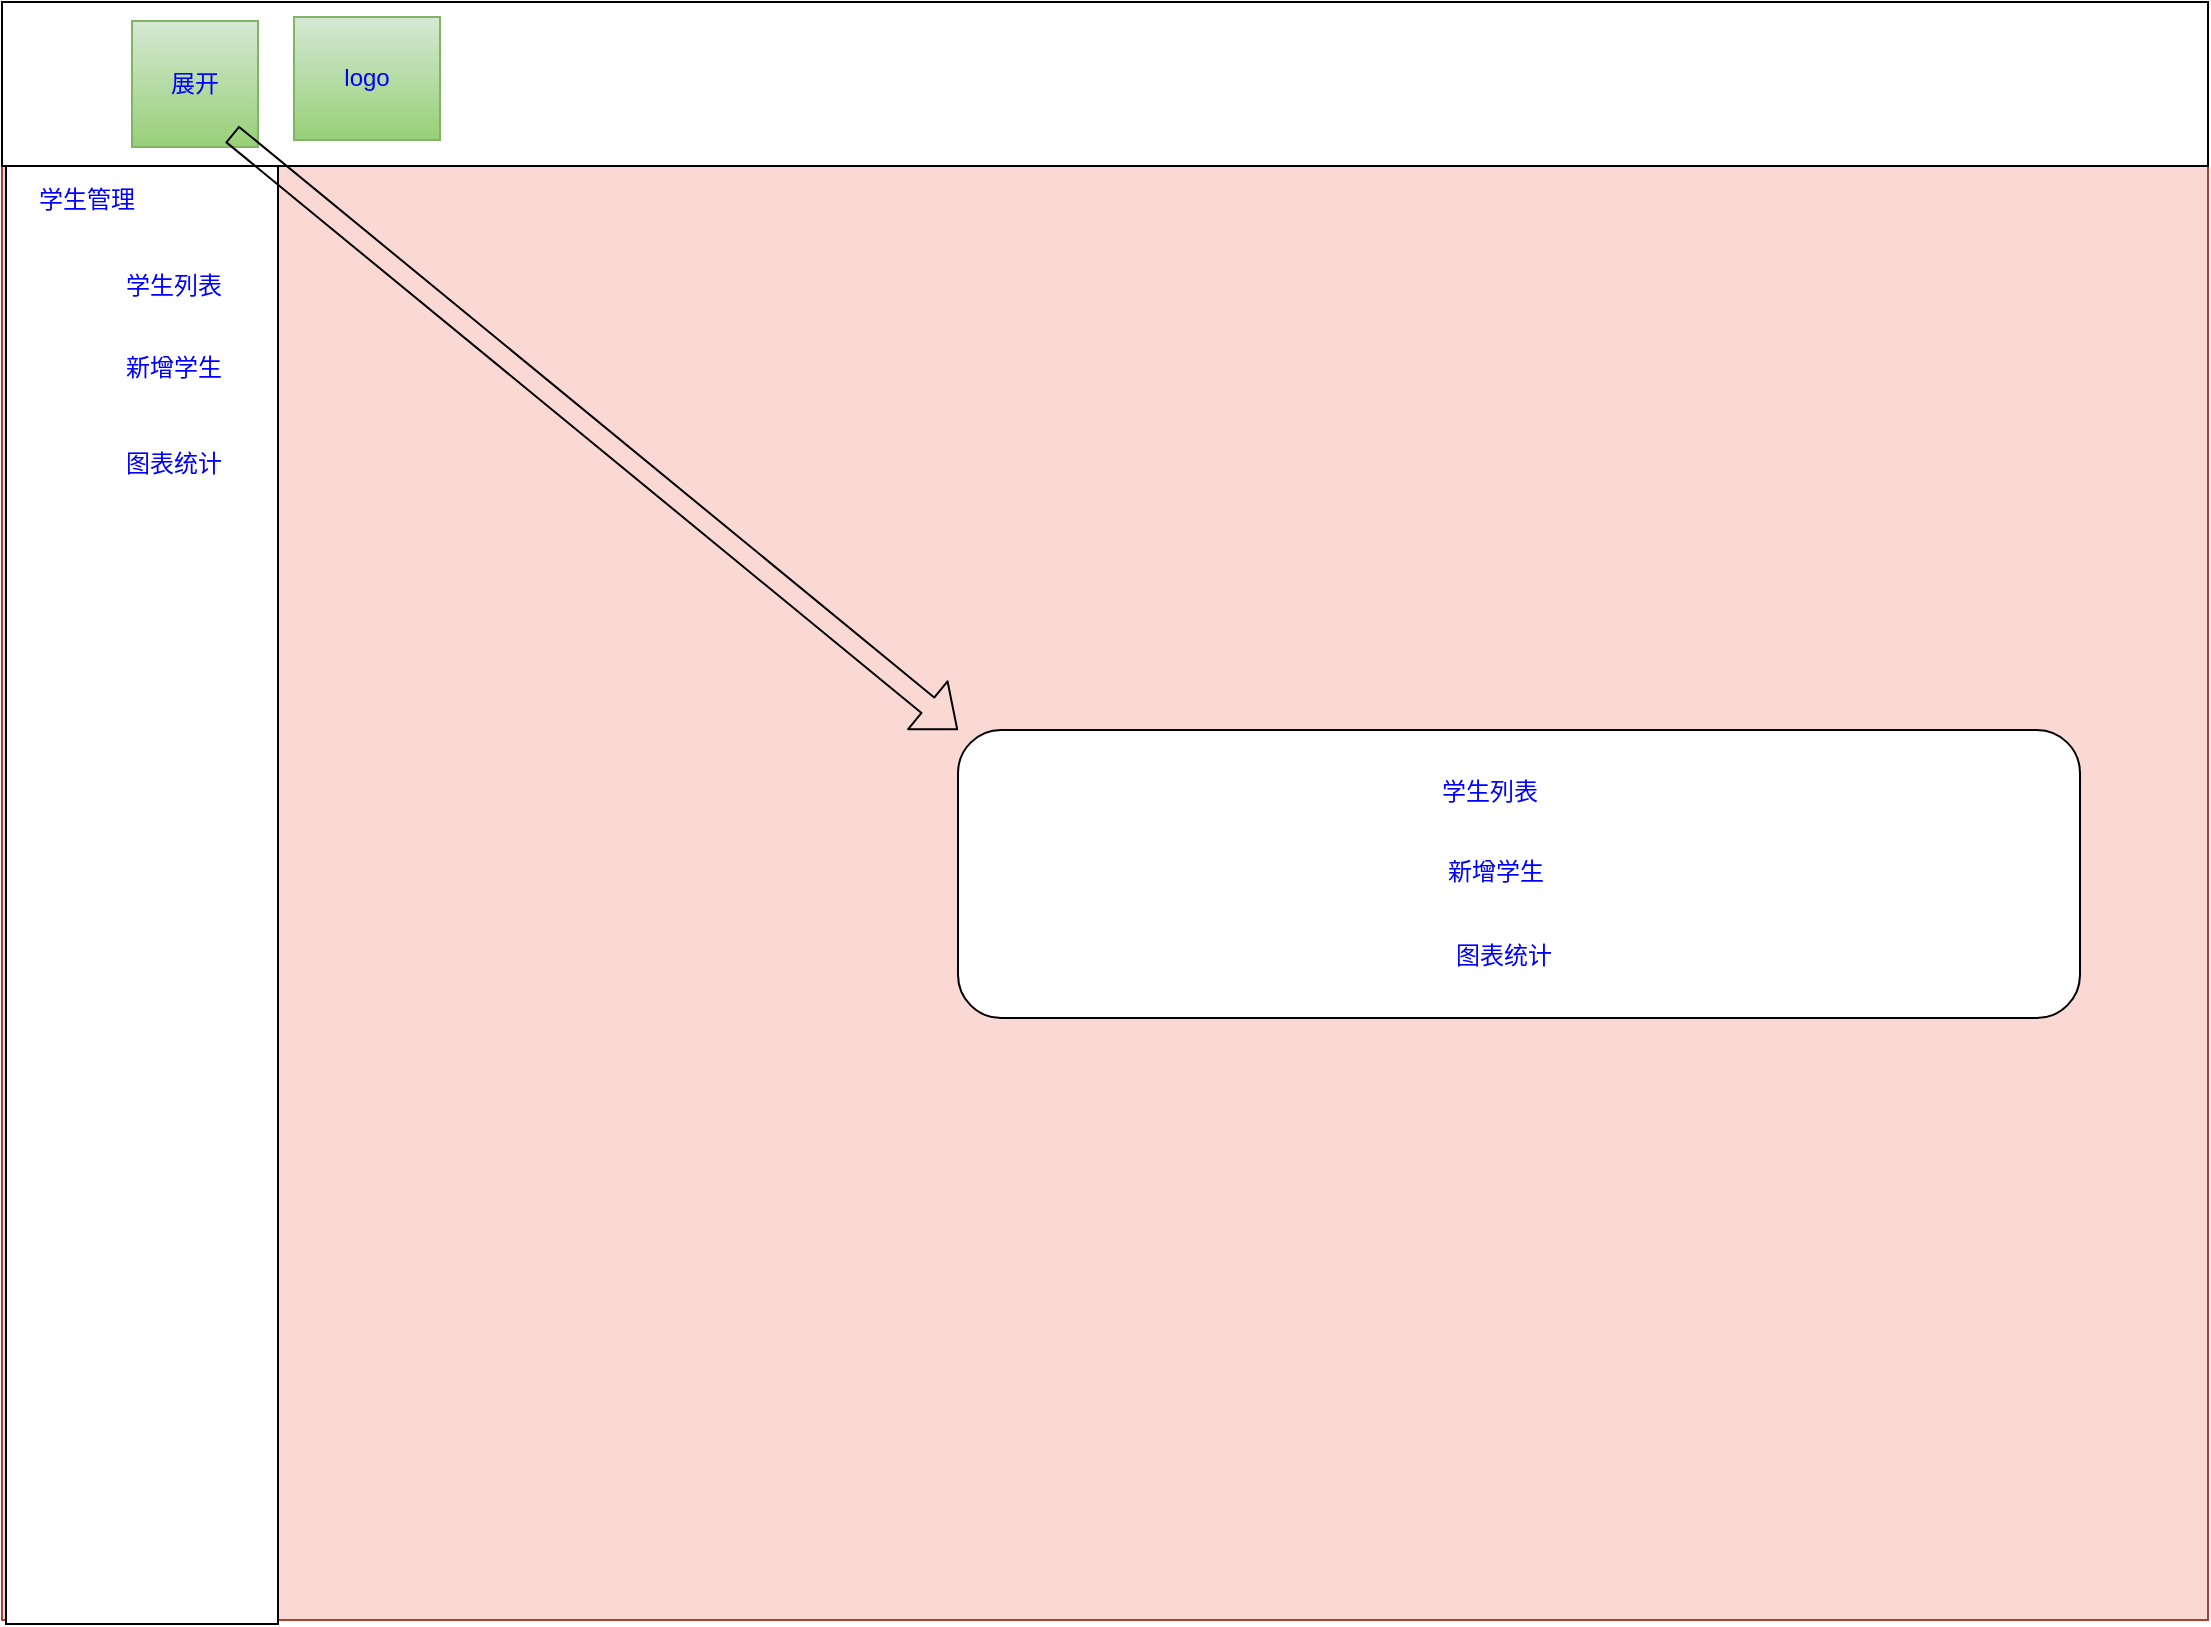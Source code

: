<mxfile>
    <diagram id="OiuEqy1uHEI1KEgvavXr" name="第 1 页">
        <mxGraphModel dx="1109" dy="821" grid="0" gridSize="10" guides="1" tooltips="1" connect="1" arrows="1" fold="1" page="1" pageScale="1" pageWidth="1169" pageHeight="827" background="#ffffff" math="0" shadow="0">
            <root>
                <mxCell id="0"/>
                <mxCell id="1" parent="0"/>
                <mxCell id="2" value="" style="rounded=0;whiteSpace=wrap;html=1;fillColor=#fad9d5;strokeColor=#ae4132;fontColor=#0000FF;" vertex="1" parent="1">
                    <mxGeometry x="38" y="3" width="1103" height="809" as="geometry"/>
                </mxCell>
                <mxCell id="3" value="" style="rounded=0;whiteSpace=wrap;html=1;fontColor=#0000FF;" vertex="1" parent="1">
                    <mxGeometry x="38" y="3" width="1103" height="82" as="geometry"/>
                </mxCell>
                <mxCell id="4" value="" style="rounded=0;whiteSpace=wrap;html=1;fontColor=#0000FF;" vertex="1" parent="1">
                    <mxGeometry x="40" y="85" width="136" height="729" as="geometry"/>
                </mxCell>
                <mxCell id="5" value="logo" style="rounded=0;whiteSpace=wrap;html=1;gradientColor=#97d077;fillColor=#d5e8d4;strokeColor=#82b366;fontColor=#0000FF;" vertex="1" parent="1">
                    <mxGeometry x="184" y="10.5" width="73" height="61.5" as="geometry"/>
                </mxCell>
                <mxCell id="6" value="展开" style="whiteSpace=wrap;html=1;aspect=fixed;gradientColor=#97d077;fillColor=#d5e8d4;strokeColor=#82b366;fontColor=#0000FF;" vertex="1" parent="1">
                    <mxGeometry x="103" y="12.5" width="63" height="63" as="geometry"/>
                </mxCell>
                <mxCell id="7" value="学生管理" style="text;html=1;strokeColor=none;fillColor=none;align=center;verticalAlign=middle;whiteSpace=wrap;rounded=0;fontColor=#0000FF;" vertex="1" parent="1">
                    <mxGeometry x="46" y="92" width="69" height="20" as="geometry"/>
                </mxCell>
                <mxCell id="8" value="图表统计" style="text;html=1;strokeColor=none;fillColor=none;align=center;verticalAlign=middle;whiteSpace=wrap;rounded=0;fontColor=#0000FF;" vertex="1" parent="1">
                    <mxGeometry x="91" y="224" width="66" height="20" as="geometry"/>
                </mxCell>
                <mxCell id="9" value="新增学生" style="text;html=1;strokeColor=none;fillColor=none;align=center;verticalAlign=middle;whiteSpace=wrap;rounded=0;fontColor=#0000FF;" vertex="1" parent="1">
                    <mxGeometry x="91" y="171" width="66" height="30" as="geometry"/>
                </mxCell>
                <mxCell id="11" value="学生列表" style="text;html=1;strokeColor=none;fillColor=none;align=center;verticalAlign=middle;whiteSpace=wrap;rounded=0;fontColor=#0000FF;" vertex="1" parent="1">
                    <mxGeometry x="91" y="135" width="66" height="20" as="geometry"/>
                </mxCell>
                <mxCell id="13" value="" style="rounded=1;whiteSpace=wrap;html=1;fontColor=#0000FF;" vertex="1" parent="1">
                    <mxGeometry x="516" y="367" width="561" height="144" as="geometry"/>
                </mxCell>
                <mxCell id="14" value="学生列表" style="text;html=1;strokeColor=none;fillColor=none;align=center;verticalAlign=middle;whiteSpace=wrap;rounded=0;fontColor=#0000FF;" vertex="1" parent="1">
                    <mxGeometry x="749" y="388" width="66" height="20" as="geometry"/>
                </mxCell>
                <mxCell id="15" value="新增学生" style="text;html=1;strokeColor=none;fillColor=none;align=center;verticalAlign=middle;whiteSpace=wrap;rounded=0;fontColor=#0000FF;" vertex="1" parent="1">
                    <mxGeometry x="752" y="423" width="66" height="30" as="geometry"/>
                </mxCell>
                <mxCell id="16" value="图表统计" style="text;html=1;strokeColor=none;fillColor=none;align=center;verticalAlign=middle;whiteSpace=wrap;rounded=0;fontColor=#0000FF;" vertex="1" parent="1">
                    <mxGeometry x="756" y="470" width="66" height="20" as="geometry"/>
                </mxCell>
                <mxCell id="18" value="" style="shape=flexArrow;endArrow=classic;html=1;fontColor=#0000FF;entryX=0;entryY=0;entryDx=0;entryDy=0;" edge="1" parent="1" target="13">
                    <mxGeometry width="50" height="50" relative="1" as="geometry">
                        <mxPoint x="153" y="69" as="sourcePoint"/>
                        <mxPoint x="203" y="19" as="targetPoint"/>
                    </mxGeometry>
                </mxCell>
            </root>
        </mxGraphModel>
    </diagram>
</mxfile>